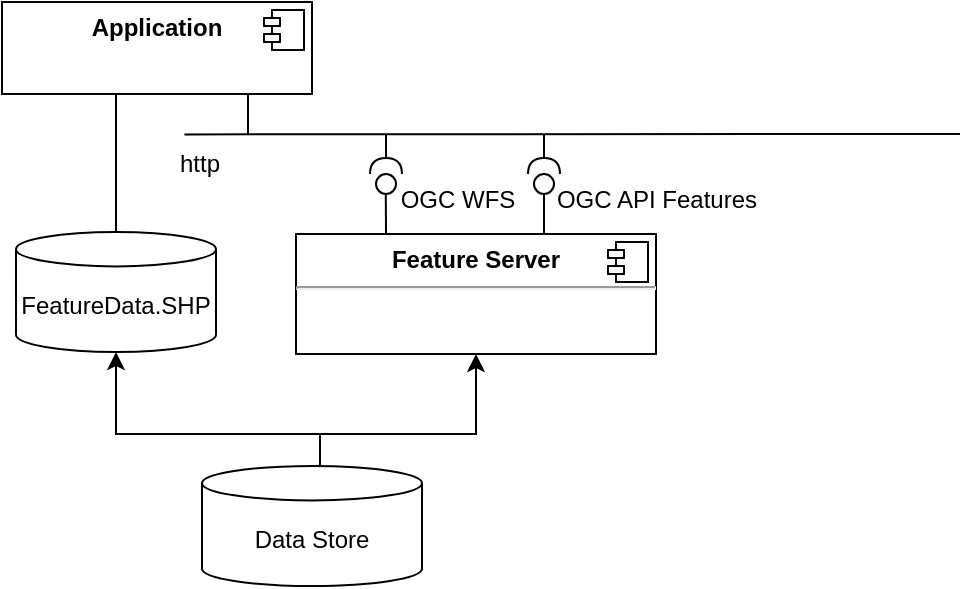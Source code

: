 <mxfile version="21.3.2" type="google">
  <diagram name="Seite-1" id="vzOMnN6ZuJoMXF6m8mdF">
    <mxGraphModel grid="0" page="1" gridSize="10" guides="1" tooltips="1" connect="1" arrows="1" fold="1" pageScale="1" pageWidth="827" pageHeight="1169" math="0" shadow="0">
      <root>
        <mxCell id="0" />
        <mxCell id="1" parent="0" />
        <mxCell id="5XccGs4m8ML1pp67Jf0b-1" value="&lt;p style=&quot;margin:0px;margin-top:6px;text-align:center;&quot;&gt;&lt;b&gt;Feature Server&lt;/b&gt;&lt;/p&gt;&lt;hr&gt;&lt;p style=&quot;margin:0px;margin-left:8px;&quot;&gt;&lt;br&gt;&lt;/p&gt;" style="align=left;overflow=fill;html=1;dropTarget=0;whiteSpace=wrap;" vertex="1" parent="1">
          <mxGeometry x="268" y="250" width="180" height="60" as="geometry" />
        </mxCell>
        <mxCell id="5XccGs4m8ML1pp67Jf0b-2" value="" style="shape=component;jettyWidth=8;jettyHeight=4;" vertex="1" parent="5XccGs4m8ML1pp67Jf0b-1">
          <mxGeometry x="1" width="20" height="20" relative="1" as="geometry">
            <mxPoint x="-24" y="4" as="offset" />
          </mxGeometry>
        </mxCell>
        <mxCell id="5XccGs4m8ML1pp67Jf0b-7" style="edgeStyle=orthogonalEdgeStyle;rounded=0;orthogonalLoop=1;jettySize=auto;html=1;exitX=0.5;exitY=0;exitDx=0;exitDy=0;exitPerimeter=0;entryX=0.5;entryY=1;entryDx=0;entryDy=0;" edge="1" parent="1" source="5XccGs4m8ML1pp67Jf0b-4" target="5XccGs4m8ML1pp67Jf0b-1">
          <mxGeometry relative="1" as="geometry">
            <Array as="points">
              <mxPoint x="280" y="366" />
              <mxPoint x="280" y="350" />
              <mxPoint x="358" y="350" />
            </Array>
          </mxGeometry>
        </mxCell>
        <mxCell id="5XccGs4m8ML1pp67Jf0b-44" style="edgeStyle=orthogonalEdgeStyle;rounded=0;orthogonalLoop=1;jettySize=auto;html=1;exitX=0.5;exitY=0;exitDx=0;exitDy=0;exitPerimeter=0;entryX=0.5;entryY=1;entryDx=0;entryDy=0;entryPerimeter=0;" edge="1" parent="1" source="5XccGs4m8ML1pp67Jf0b-4" target="5XccGs4m8ML1pp67Jf0b-39">
          <mxGeometry relative="1" as="geometry">
            <mxPoint x="130" y="260" as="targetPoint" />
            <Array as="points">
              <mxPoint x="280" y="366" />
              <mxPoint x="280" y="350" />
              <mxPoint x="178" y="350" />
            </Array>
          </mxGeometry>
        </mxCell>
        <mxCell id="5XccGs4m8ML1pp67Jf0b-4" value="Data Store" style="shape=cylinder3;whiteSpace=wrap;html=1;boundedLbl=1;backgroundOutline=1;size=8.6;" vertex="1" parent="1">
          <mxGeometry x="221" y="366" width="110" height="60" as="geometry" />
        </mxCell>
        <mxCell id="5XccGs4m8ML1pp67Jf0b-9" value="" style="endArrow=none;html=1;rounded=0;exitX=0.37;exitY=-0.141;exitDx=0;exitDy=0;exitPerimeter=0;" edge="1" parent="1">
          <mxGeometry width="50" height="50" relative="1" as="geometry">
            <mxPoint x="212.2" y="200.206" as="sourcePoint" />
            <mxPoint x="600" y="200" as="targetPoint" />
          </mxGeometry>
        </mxCell>
        <mxCell id="5XccGs4m8ML1pp67Jf0b-19" value="" style="rounded=0;orthogonalLoop=1;jettySize=auto;html=1;endArrow=halfCircle;endFill=0;endSize=6;strokeWidth=1;sketch=0;" edge="1" parent="1" target="5XccGs4m8ML1pp67Jf0b-20">
          <mxGeometry relative="1" as="geometry">
            <mxPoint x="313" y="200" as="sourcePoint" />
            <mxPoint x="308" y="220" as="targetPoint" />
          </mxGeometry>
        </mxCell>
        <mxCell id="5XccGs4m8ML1pp67Jf0b-21" value="" style="rounded=0;orthogonalLoop=1;jettySize=auto;html=1;endArrow=none;endFill=0;sketch=0;sourcePerimeterSpacing=0;targetPerimeterSpacing=0;exitX=0.25;exitY=0;exitDx=0;exitDy=0;" edge="1" parent="1" source="5XccGs4m8ML1pp67Jf0b-1" target="5XccGs4m8ML1pp67Jf0b-20">
          <mxGeometry relative="1" as="geometry">
            <mxPoint x="313" y="250" as="sourcePoint" />
            <mxPoint x="308" y="220" as="targetPoint" />
          </mxGeometry>
        </mxCell>
        <mxCell id="5XccGs4m8ML1pp67Jf0b-20" value="" style="ellipse;whiteSpace=wrap;html=1;align=center;aspect=fixed;resizable=0;points=[];outlineConnect=0;sketch=0;" vertex="1" parent="1">
          <mxGeometry x="308" y="220" width="10" height="10" as="geometry" />
        </mxCell>
        <mxCell id="5XccGs4m8ML1pp67Jf0b-24" value="OGC WFS" style="text;strokeColor=none;align=center;fillColor=none;html=1;verticalAlign=middle;whiteSpace=wrap;rounded=0;" vertex="1" parent="1">
          <mxGeometry x="319" y="216" width="60" height="34" as="geometry" />
        </mxCell>
        <mxCell id="5XccGs4m8ML1pp67Jf0b-26" value="" style="rounded=0;orthogonalLoop=1;jettySize=auto;html=1;endArrow=halfCircle;endFill=0;endSize=6;strokeWidth=1;sketch=0;" edge="1" parent="1" target="5XccGs4m8ML1pp67Jf0b-28">
          <mxGeometry relative="1" as="geometry">
            <mxPoint x="392" y="200" as="sourcePoint" />
            <mxPoint x="387" y="220" as="targetPoint" />
          </mxGeometry>
        </mxCell>
        <mxCell id="5XccGs4m8ML1pp67Jf0b-27" value="" style="rounded=0;orthogonalLoop=1;jettySize=auto;html=1;endArrow=none;endFill=0;sketch=0;sourcePerimeterSpacing=0;targetPerimeterSpacing=0;exitX=0.25;exitY=0;exitDx=0;exitDy=0;" edge="1" parent="1" target="5XccGs4m8ML1pp67Jf0b-28">
          <mxGeometry relative="1" as="geometry">
            <mxPoint x="392" y="250" as="sourcePoint" />
            <mxPoint x="387" y="220" as="targetPoint" />
          </mxGeometry>
        </mxCell>
        <mxCell id="5XccGs4m8ML1pp67Jf0b-28" value="" style="ellipse;whiteSpace=wrap;html=1;align=center;aspect=fixed;resizable=0;points=[];outlineConnect=0;sketch=0;" vertex="1" parent="1">
          <mxGeometry x="387" y="220" width="10" height="10" as="geometry" />
        </mxCell>
        <mxCell id="5XccGs4m8ML1pp67Jf0b-29" value="OGC API Features" style="text;strokeColor=none;align=center;fillColor=none;html=1;verticalAlign=middle;whiteSpace=wrap;rounded=0;" vertex="1" parent="1">
          <mxGeometry x="383" y="216" width="131" height="34" as="geometry" />
        </mxCell>
        <mxCell id="5XccGs4m8ML1pp67Jf0b-33" value="&lt;p style=&quot;margin:0px;margin-top:6px;text-align:center;&quot;&gt;&lt;b&gt;Application&lt;/b&gt;&lt;/p&gt;" style="align=left;overflow=fill;html=1;dropTarget=0;whiteSpace=wrap;" vertex="1" parent="1">
          <mxGeometry x="121" y="134" width="155" height="46" as="geometry" />
        </mxCell>
        <mxCell id="5XccGs4m8ML1pp67Jf0b-34" value="" style="shape=component;jettyWidth=8;jettyHeight=4;" vertex="1" parent="5XccGs4m8ML1pp67Jf0b-33">
          <mxGeometry x="1" width="20" height="20" relative="1" as="geometry">
            <mxPoint x="-24" y="4" as="offset" />
          </mxGeometry>
        </mxCell>
        <mxCell id="5XccGs4m8ML1pp67Jf0b-37" value="" style="endArrow=none;html=1;rounded=0;" edge="1" parent="1">
          <mxGeometry width="50" height="50" relative="1" as="geometry">
            <mxPoint x="244" y="200" as="sourcePoint" />
            <mxPoint x="244" y="180" as="targetPoint" />
          </mxGeometry>
        </mxCell>
        <mxCell id="5XccGs4m8ML1pp67Jf0b-39" value="FeatureData.SHP" style="shape=cylinder3;whiteSpace=wrap;html=1;boundedLbl=1;backgroundOutline=1;size=8.6;" vertex="1" parent="1">
          <mxGeometry x="128" y="249" width="100" height="60" as="geometry" />
        </mxCell>
        <mxCell id="5XccGs4m8ML1pp67Jf0b-40" value="" style="endArrow=none;html=1;rounded=0;exitX=0.5;exitY=0;exitDx=0;exitDy=0;exitPerimeter=0;" edge="1" parent="1" source="5XccGs4m8ML1pp67Jf0b-39">
          <mxGeometry width="50" height="50" relative="1" as="geometry">
            <mxPoint x="626" y="194" as="sourcePoint" />
            <mxPoint x="178" y="180" as="targetPoint" />
          </mxGeometry>
        </mxCell>
        <mxCell id="5XccGs4m8ML1pp67Jf0b-42" value="http" style="text;strokeColor=none;align=center;fillColor=none;html=1;verticalAlign=middle;whiteSpace=wrap;rounded=0;" vertex="1" parent="1">
          <mxGeometry x="190" y="200" width="60" height="30" as="geometry" />
        </mxCell>
      </root>
    </mxGraphModel>
  </diagram>
</mxfile>
